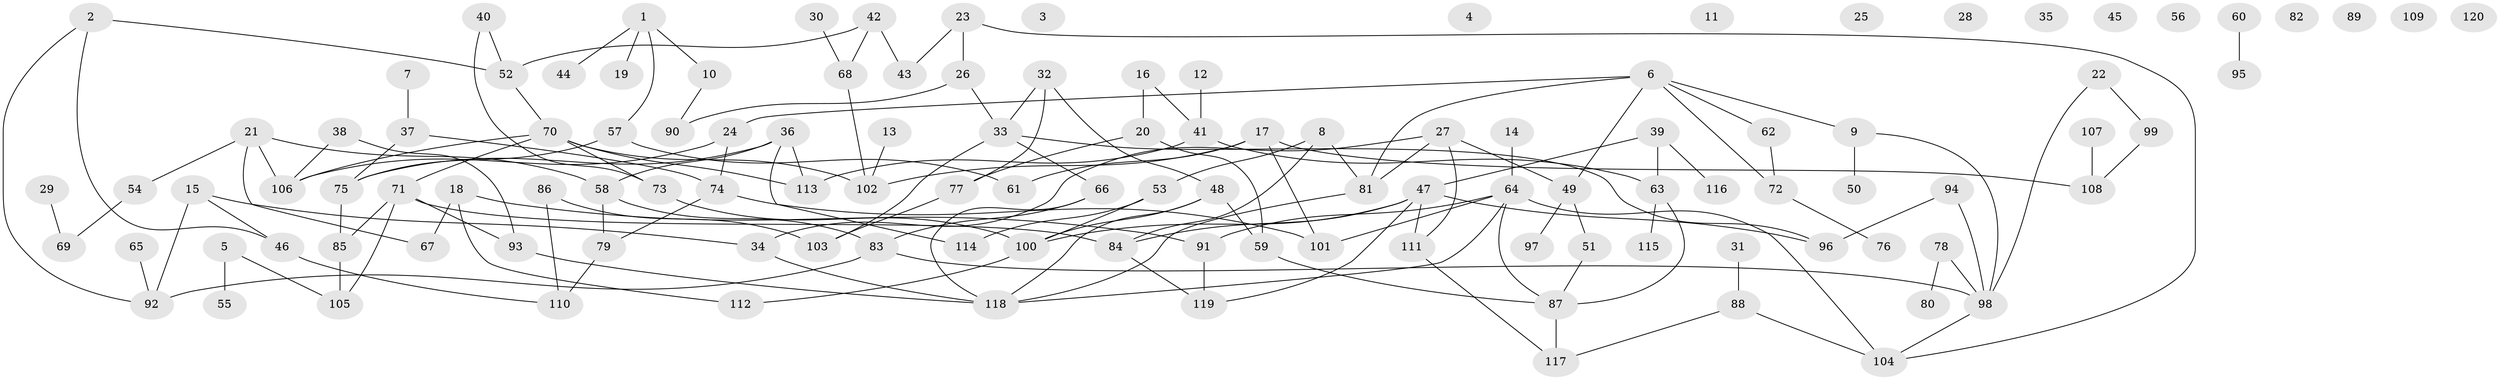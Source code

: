 // coarse degree distribution, {4: 0.13414634146341464, 3: 0.2073170731707317, 0: 0.14634146341463414, 1: 0.15853658536585366, 5: 0.10975609756097561, 2: 0.15853658536585366, 6: 0.04878048780487805, 9: 0.012195121951219513, 8: 0.024390243902439025}
// Generated by graph-tools (version 1.1) at 2025/23/03/03/25 07:23:28]
// undirected, 120 vertices, 155 edges
graph export_dot {
graph [start="1"]
  node [color=gray90,style=filled];
  1;
  2;
  3;
  4;
  5;
  6;
  7;
  8;
  9;
  10;
  11;
  12;
  13;
  14;
  15;
  16;
  17;
  18;
  19;
  20;
  21;
  22;
  23;
  24;
  25;
  26;
  27;
  28;
  29;
  30;
  31;
  32;
  33;
  34;
  35;
  36;
  37;
  38;
  39;
  40;
  41;
  42;
  43;
  44;
  45;
  46;
  47;
  48;
  49;
  50;
  51;
  52;
  53;
  54;
  55;
  56;
  57;
  58;
  59;
  60;
  61;
  62;
  63;
  64;
  65;
  66;
  67;
  68;
  69;
  70;
  71;
  72;
  73;
  74;
  75;
  76;
  77;
  78;
  79;
  80;
  81;
  82;
  83;
  84;
  85;
  86;
  87;
  88;
  89;
  90;
  91;
  92;
  93;
  94;
  95;
  96;
  97;
  98;
  99;
  100;
  101;
  102;
  103;
  104;
  105;
  106;
  107;
  108;
  109;
  110;
  111;
  112;
  113;
  114;
  115;
  116;
  117;
  118;
  119;
  120;
  1 -- 10;
  1 -- 19;
  1 -- 44;
  1 -- 57;
  2 -- 46;
  2 -- 52;
  2 -- 92;
  5 -- 55;
  5 -- 105;
  6 -- 9;
  6 -- 24;
  6 -- 49;
  6 -- 62;
  6 -- 72;
  6 -- 81;
  7 -- 37;
  8 -- 53;
  8 -- 81;
  8 -- 84;
  9 -- 50;
  9 -- 98;
  10 -- 90;
  12 -- 41;
  13 -- 102;
  14 -- 64;
  15 -- 34;
  15 -- 46;
  15 -- 92;
  16 -- 20;
  16 -- 41;
  17 -- 61;
  17 -- 101;
  17 -- 102;
  17 -- 108;
  18 -- 67;
  18 -- 91;
  18 -- 112;
  20 -- 59;
  20 -- 77;
  21 -- 54;
  21 -- 58;
  21 -- 67;
  21 -- 106;
  22 -- 98;
  22 -- 99;
  23 -- 26;
  23 -- 43;
  23 -- 104;
  24 -- 74;
  24 -- 106;
  26 -- 33;
  26 -- 90;
  27 -- 34;
  27 -- 49;
  27 -- 81;
  27 -- 111;
  29 -- 69;
  30 -- 68;
  31 -- 88;
  32 -- 33;
  32 -- 48;
  32 -- 77;
  33 -- 66;
  33 -- 96;
  33 -- 103;
  34 -- 118;
  36 -- 58;
  36 -- 75;
  36 -- 113;
  36 -- 114;
  37 -- 74;
  37 -- 75;
  38 -- 93;
  38 -- 106;
  39 -- 47;
  39 -- 63;
  39 -- 116;
  40 -- 52;
  40 -- 73;
  41 -- 63;
  41 -- 113;
  42 -- 43;
  42 -- 52;
  42 -- 68;
  46 -- 110;
  47 -- 84;
  47 -- 96;
  47 -- 100;
  47 -- 111;
  47 -- 119;
  48 -- 59;
  48 -- 100;
  48 -- 118;
  49 -- 51;
  49 -- 97;
  51 -- 87;
  52 -- 70;
  53 -- 100;
  53 -- 114;
  54 -- 69;
  57 -- 61;
  57 -- 75;
  58 -- 79;
  58 -- 83;
  59 -- 87;
  60 -- 95;
  62 -- 72;
  63 -- 87;
  63 -- 115;
  64 -- 87;
  64 -- 91;
  64 -- 101;
  64 -- 104;
  64 -- 118;
  65 -- 92;
  66 -- 83;
  66 -- 118;
  68 -- 102;
  70 -- 71;
  70 -- 73;
  70 -- 102;
  70 -- 106;
  70 -- 113;
  71 -- 84;
  71 -- 85;
  71 -- 93;
  71 -- 105;
  72 -- 76;
  73 -- 100;
  74 -- 79;
  74 -- 101;
  75 -- 85;
  77 -- 103;
  78 -- 80;
  78 -- 98;
  79 -- 110;
  81 -- 118;
  83 -- 92;
  83 -- 98;
  84 -- 119;
  85 -- 105;
  86 -- 103;
  86 -- 110;
  87 -- 117;
  88 -- 104;
  88 -- 117;
  91 -- 119;
  93 -- 118;
  94 -- 96;
  94 -- 98;
  98 -- 104;
  99 -- 108;
  100 -- 112;
  107 -- 108;
  111 -- 117;
}
